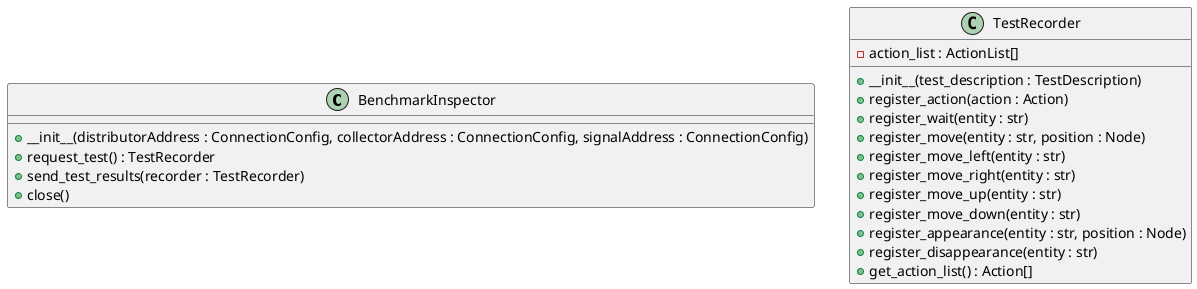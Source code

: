 @startuml

class BenchmarkInspector {
    + __init__(distributorAddress : ConnectionConfig, collectorAddress : ConnectionConfig, signalAddress : ConnectionConfig)
    + request_test() : TestRecorder
    + send_test_results(recorder : TestRecorder)
    + close()
}

class TestRecorder {
    - action_list : ActionList[]
    + __init__(test_description : TestDescription)
    + register_action(action : Action)
    + register_wait(entity : str)
    + register_move(entity : str, position : Node)
    + register_move_left(entity : str)
    + register_move_right(entity : str)
    + register_move_up(entity : str)
    + register_move_down(entity : str)
    + register_appearance(entity : str, position : Node)
    + register_disappearance(entity : str)
    + get_action_list() : Action[]
}

@enduml